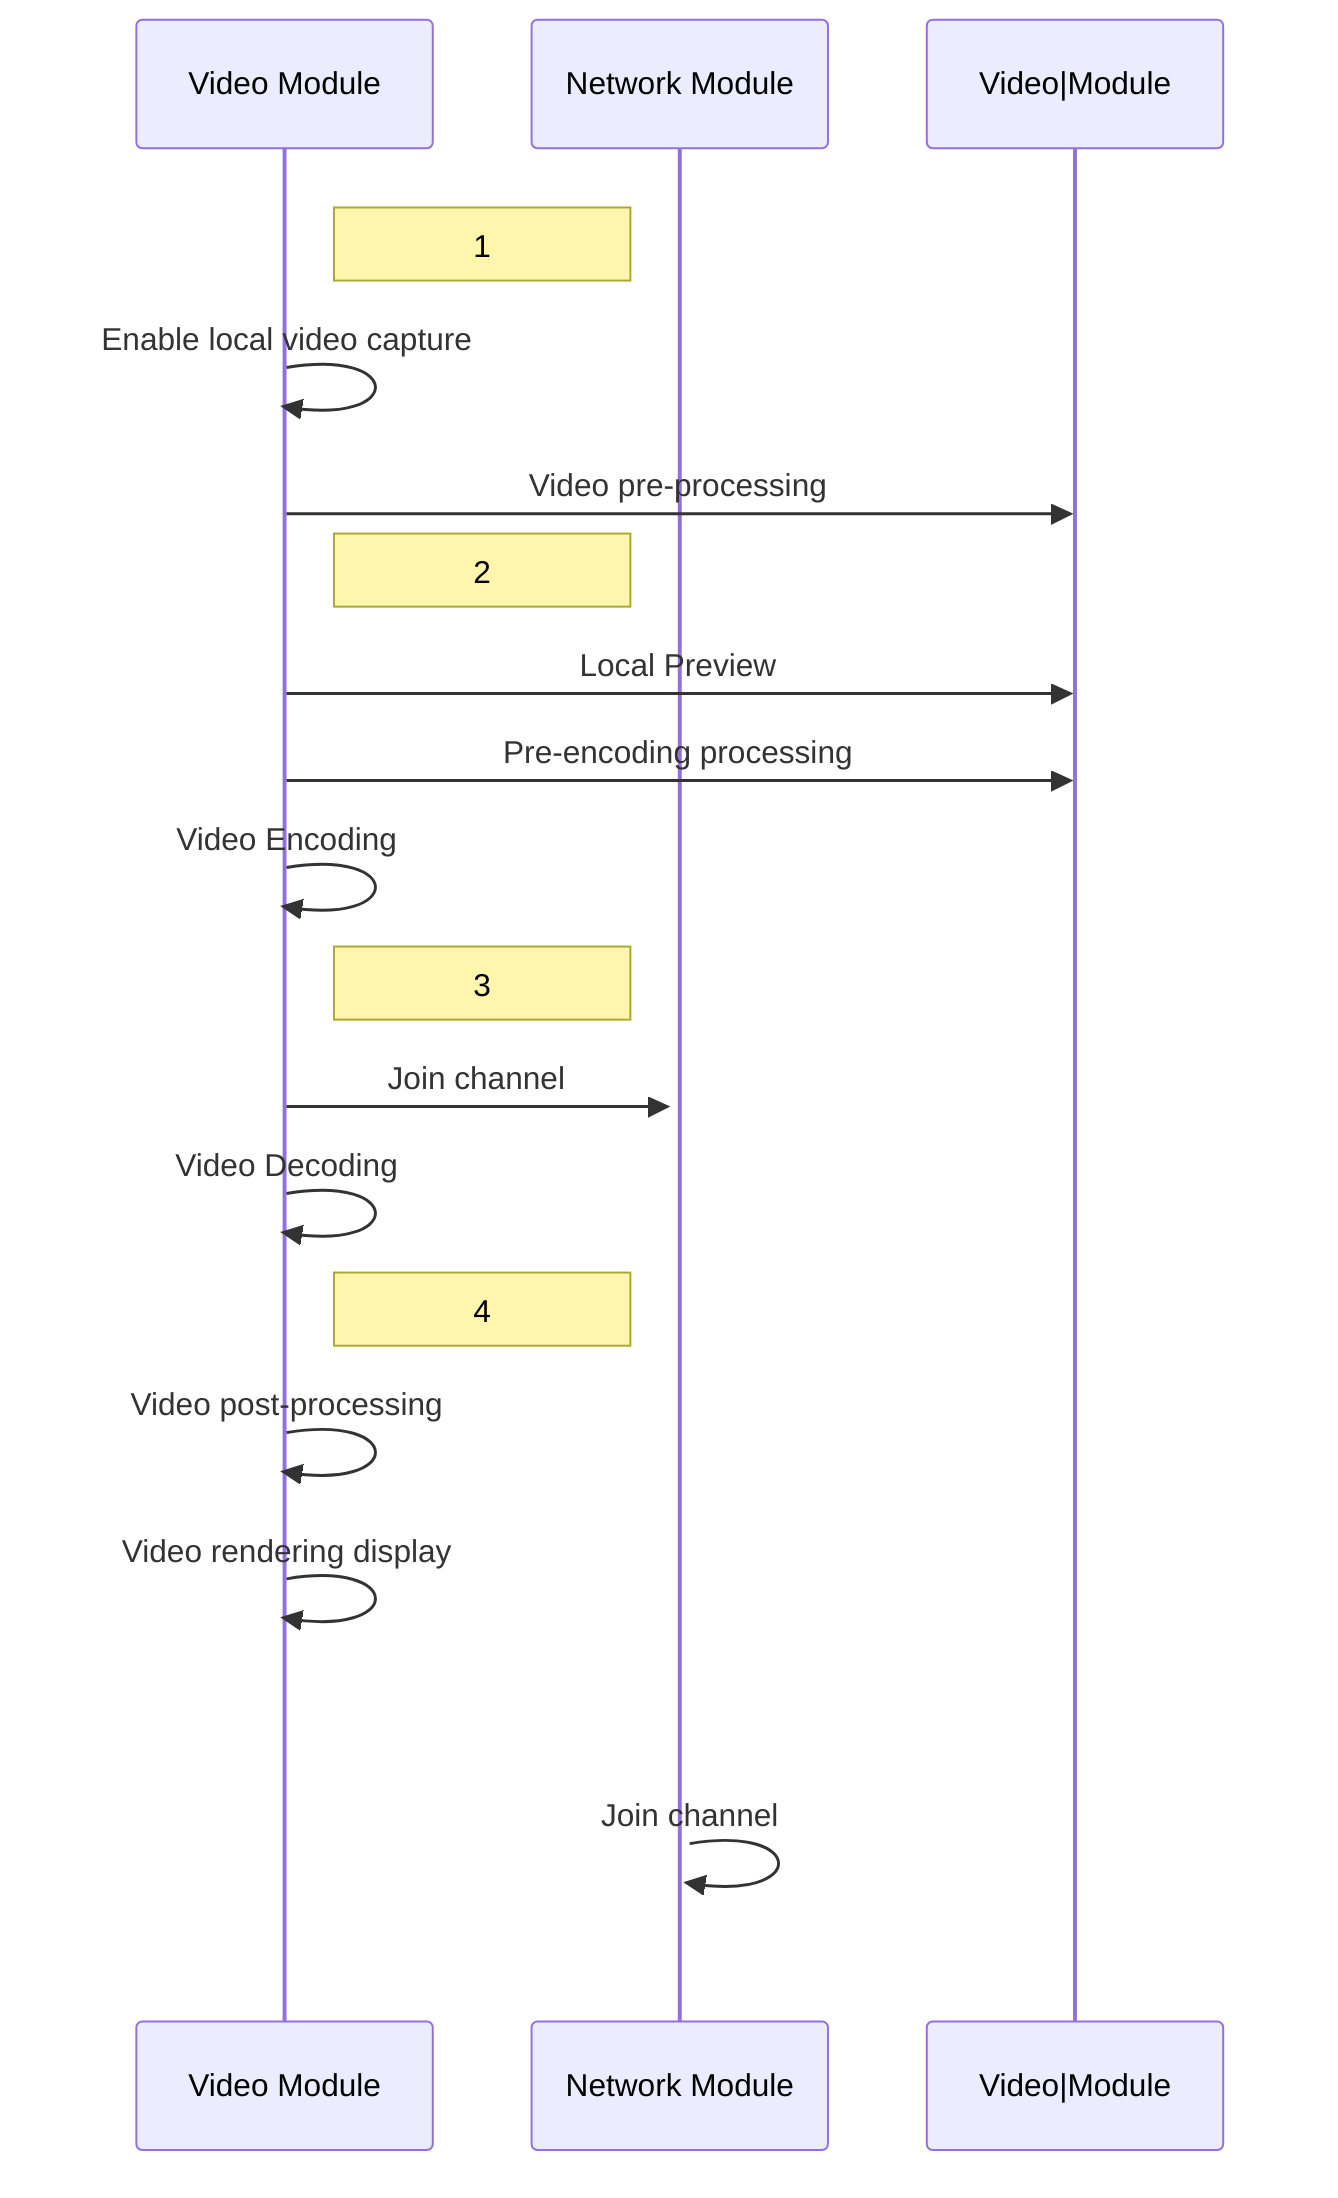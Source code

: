 sequenceDiagram
    participant VideoModule as Video Module
    participant NetworkModule as Network Module

    rect rgb(255, 255, 255)
        note right of VideoModule: 1
        VideoModule->>VideoModule: Enable local video capture
        VideoModule->>Video|Module: Video pre-processing
        note right of VideoModule: 2
        VideoModule->>Video|Module: Local Preview
        VideoModule->>Video|Module: Pre-encoding processing
        VideoModule->>VideoModule: Video Encoding
        note right of VideoModule: 3
        VideoModule->>+NetworkModule: Join channel
        VideoModule->>VideoModule: Video Decoding
        note right of VideoModule: 4
        VideoModule->>VideoModule: Video post-processing
        VideoModule->>VideoModule: Video rendering display
    end

    rect rgb(255, 255, 255)
        NetworkModule->>NetworkModule: Join channel
    end